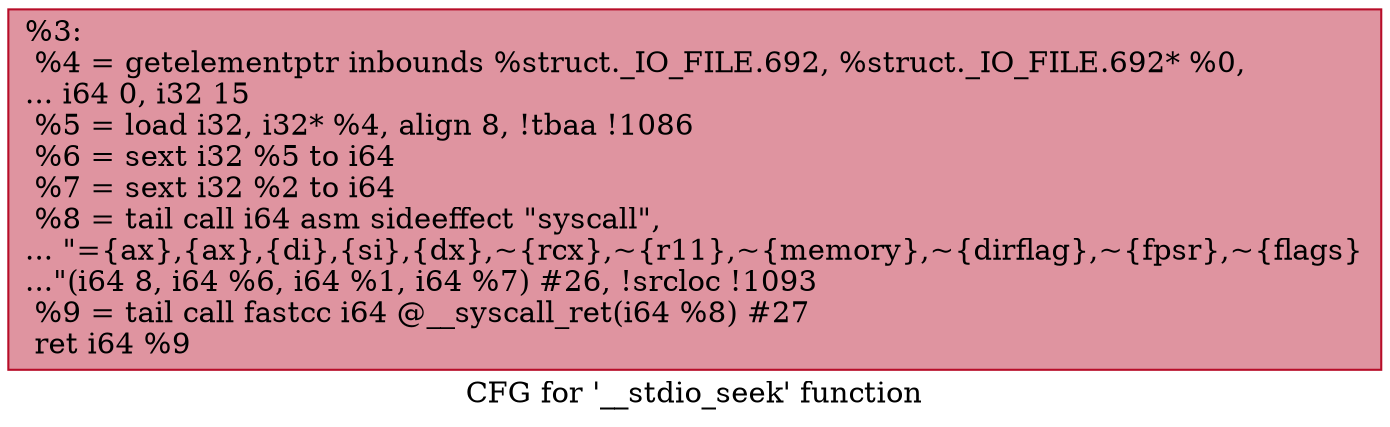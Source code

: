digraph "CFG for '__stdio_seek' function" {
	label="CFG for '__stdio_seek' function";

	Node0x23e4d90 [shape=record,color="#b70d28ff", style=filled, fillcolor="#b70d2870",label="{%3:\l  %4 = getelementptr inbounds %struct._IO_FILE.692, %struct._IO_FILE.692* %0,\l... i64 0, i32 15\l  %5 = load i32, i32* %4, align 8, !tbaa !1086\l  %6 = sext i32 %5 to i64\l  %7 = sext i32 %2 to i64\l  %8 = tail call i64 asm sideeffect \"syscall\",\l... \"=\{ax\},\{ax\},\{di\},\{si\},\{dx\},~\{rcx\},~\{r11\},~\{memory\},~\{dirflag\},~\{fpsr\},~\{flags\}\l...\"(i64 8, i64 %6, i64 %1, i64 %7) #26, !srcloc !1093\l  %9 = tail call fastcc i64 @__syscall_ret(i64 %8) #27\l  ret i64 %9\l}"];
}
